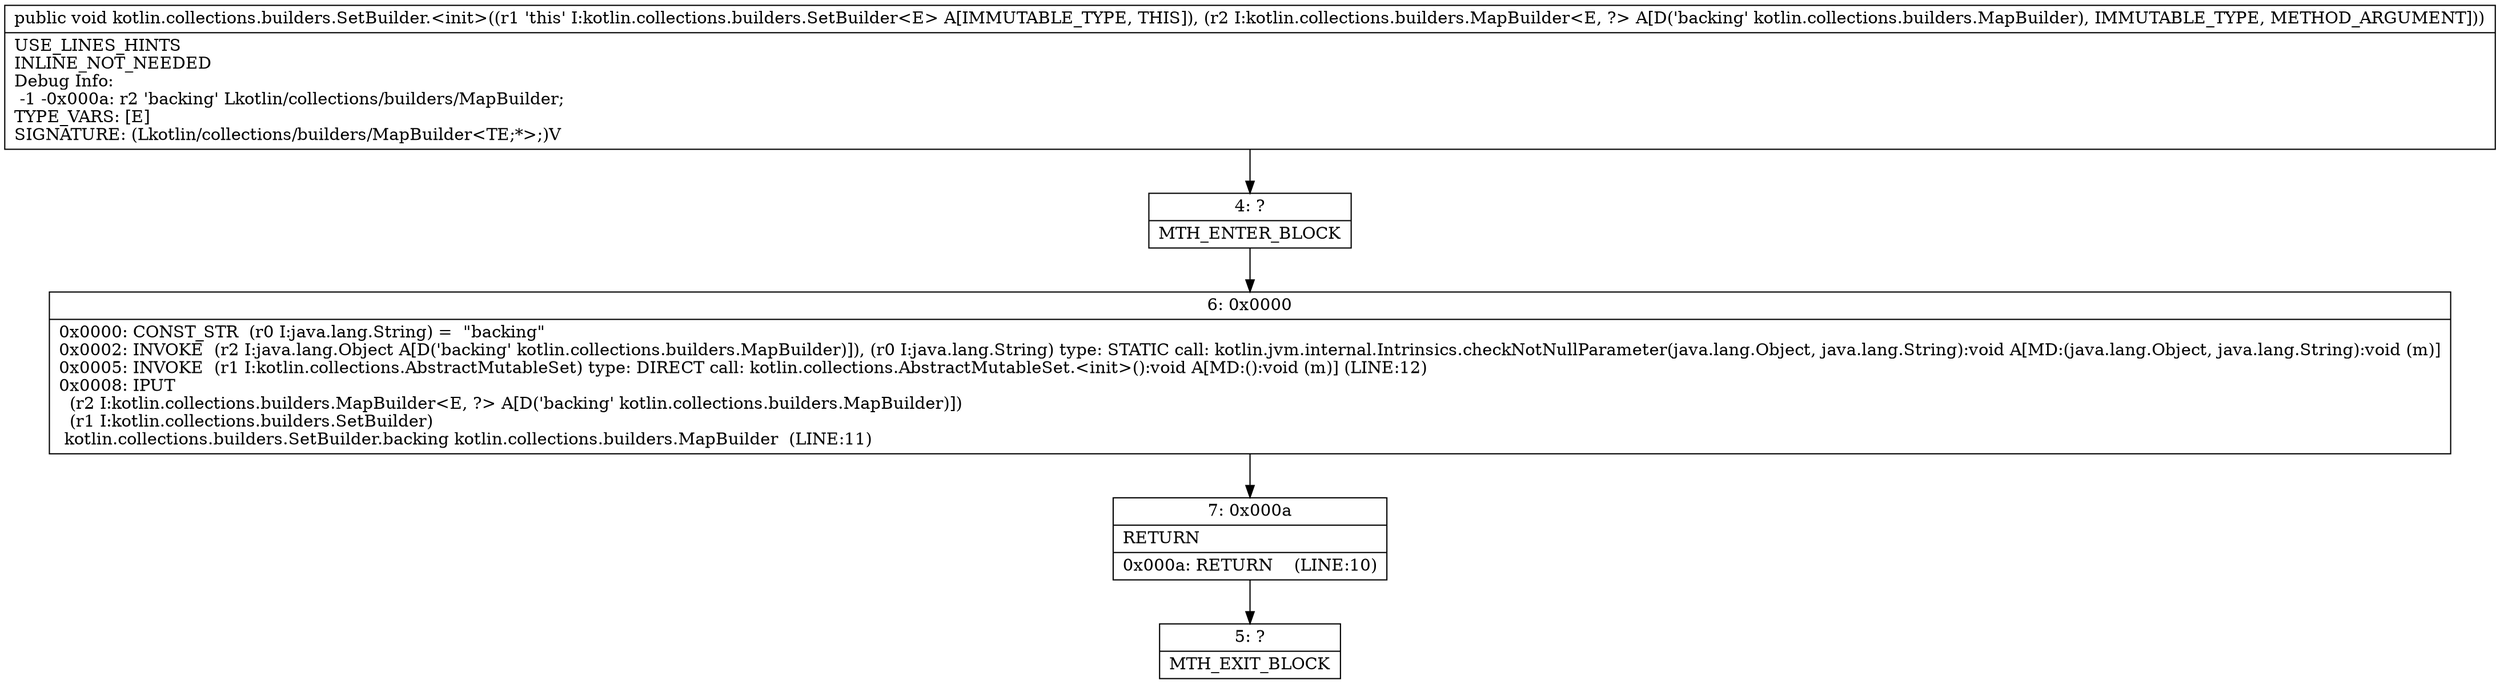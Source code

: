 digraph "CFG forkotlin.collections.builders.SetBuilder.\<init\>(Lkotlin\/collections\/builders\/MapBuilder;)V" {
Node_4 [shape=record,label="{4\:\ ?|MTH_ENTER_BLOCK\l}"];
Node_6 [shape=record,label="{6\:\ 0x0000|0x0000: CONST_STR  (r0 I:java.lang.String) =  \"backing\" \l0x0002: INVOKE  (r2 I:java.lang.Object A[D('backing' kotlin.collections.builders.MapBuilder)]), (r0 I:java.lang.String) type: STATIC call: kotlin.jvm.internal.Intrinsics.checkNotNullParameter(java.lang.Object, java.lang.String):void A[MD:(java.lang.Object, java.lang.String):void (m)]\l0x0005: INVOKE  (r1 I:kotlin.collections.AbstractMutableSet) type: DIRECT call: kotlin.collections.AbstractMutableSet.\<init\>():void A[MD:():void (m)] (LINE:12)\l0x0008: IPUT  \l  (r2 I:kotlin.collections.builders.MapBuilder\<E, ?\> A[D('backing' kotlin.collections.builders.MapBuilder)])\l  (r1 I:kotlin.collections.builders.SetBuilder)\l kotlin.collections.builders.SetBuilder.backing kotlin.collections.builders.MapBuilder  (LINE:11)\l}"];
Node_7 [shape=record,label="{7\:\ 0x000a|RETURN\l|0x000a: RETURN    (LINE:10)\l}"];
Node_5 [shape=record,label="{5\:\ ?|MTH_EXIT_BLOCK\l}"];
MethodNode[shape=record,label="{public void kotlin.collections.builders.SetBuilder.\<init\>((r1 'this' I:kotlin.collections.builders.SetBuilder\<E\> A[IMMUTABLE_TYPE, THIS]), (r2 I:kotlin.collections.builders.MapBuilder\<E, ?\> A[D('backing' kotlin.collections.builders.MapBuilder), IMMUTABLE_TYPE, METHOD_ARGUMENT]))  | USE_LINES_HINTS\lINLINE_NOT_NEEDED\lDebug Info:\l  \-1 \-0x000a: r2 'backing' Lkotlin\/collections\/builders\/MapBuilder;\lTYPE_VARS: [E]\lSIGNATURE: (Lkotlin\/collections\/builders\/MapBuilder\<TE;*\>;)V\l}"];
MethodNode -> Node_4;Node_4 -> Node_6;
Node_6 -> Node_7;
Node_7 -> Node_5;
}

